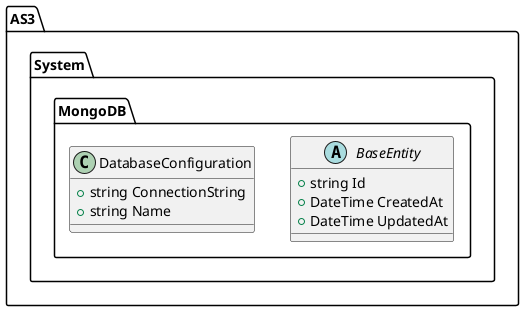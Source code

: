 @startuml AS3.System.MongoDB

namespace AS3 {
  namespace System {

    namespace MongoDB {
      abstract class BaseEntity {
        +string Id
        +DateTime CreatedAt
        +DateTime UpdatedAt
      }

      class DatabaseConfiguration {
        +string ConnectionString
        +string Name
      }
    }
  }
}

@enduml
